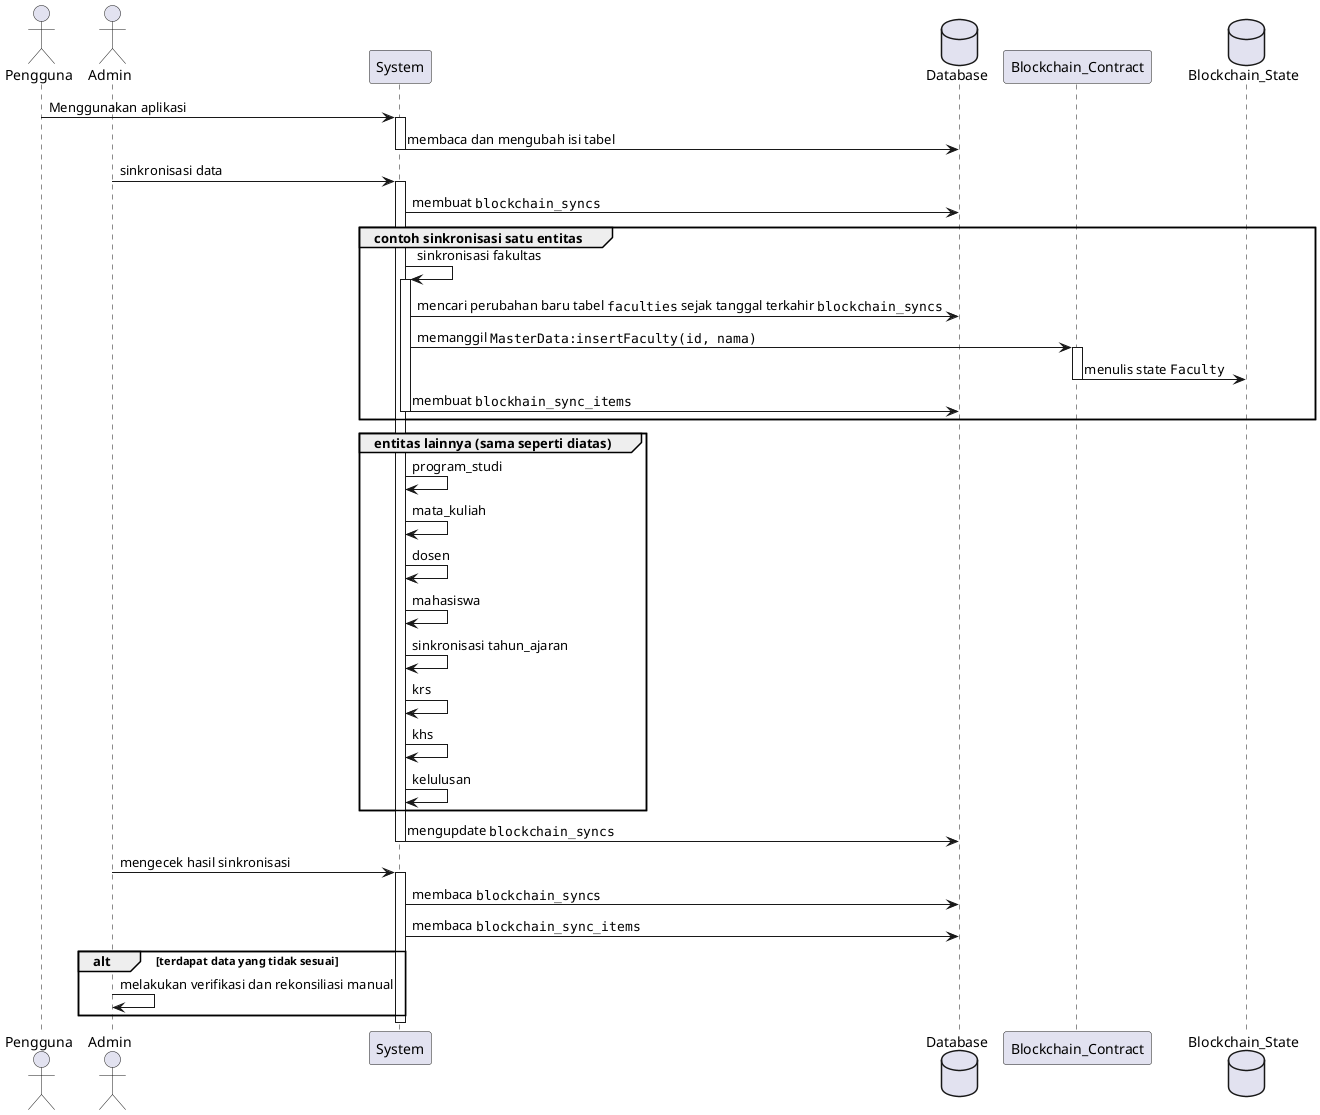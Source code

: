 @startuml
actor       Pengguna       as user
actor       Admin       as adm
participant System      as sys
database Database      as db
participant Blockchain_Contract  as hlf
database Blockchain_State      as hld

user -> sys: Menggunakan aplikasi
activate sys
sys -> db: membaca dan mengubah isi tabel
deactivate sys

adm -> sys: sinkronisasi data
activate sys
sys -> db: membuat ""blockchain_syncs""

group contoh sinkronisasi satu entitas

sys -> sys: sinkronisasi fakultas
activate sys
sys -> db: mencari perubahan baru tabel ""faculties"" sejak tanggal terkahir ""blockchain_syncs""
sys -> hlf: memanggil ""MasterData:insertFaculty(id, nama)""
activate hlf
hlf -> hld: menulis state ""Faculty""
deactivate hlf
sys -> db: membuat ""blockhain_sync_items""
deactivate sys

end
group entitas lainnya (sama seperti diatas)
sys -> sys: program_studi
sys -> sys: mata_kuliah
sys -> sys: dosen
sys -> sys: mahasiswa
sys -> sys: sinkronisasi tahun_ajaran
sys -> sys: krs
sys -> sys: khs
sys -> sys: kelulusan
end

sys -> db: mengupdate ""blockchain_syncs""

deactivate sys

adm -> sys: mengecek hasil sinkronisasi
activate sys
sys -> db: membaca ""blockchain_syncs""
sys -> db: membaca ""blockchain_sync_items""
alt terdapat data yang tidak sesuai
adm -> adm: melakukan verifikasi dan rekonsiliasi manual
end

deactivate sys


@enduml